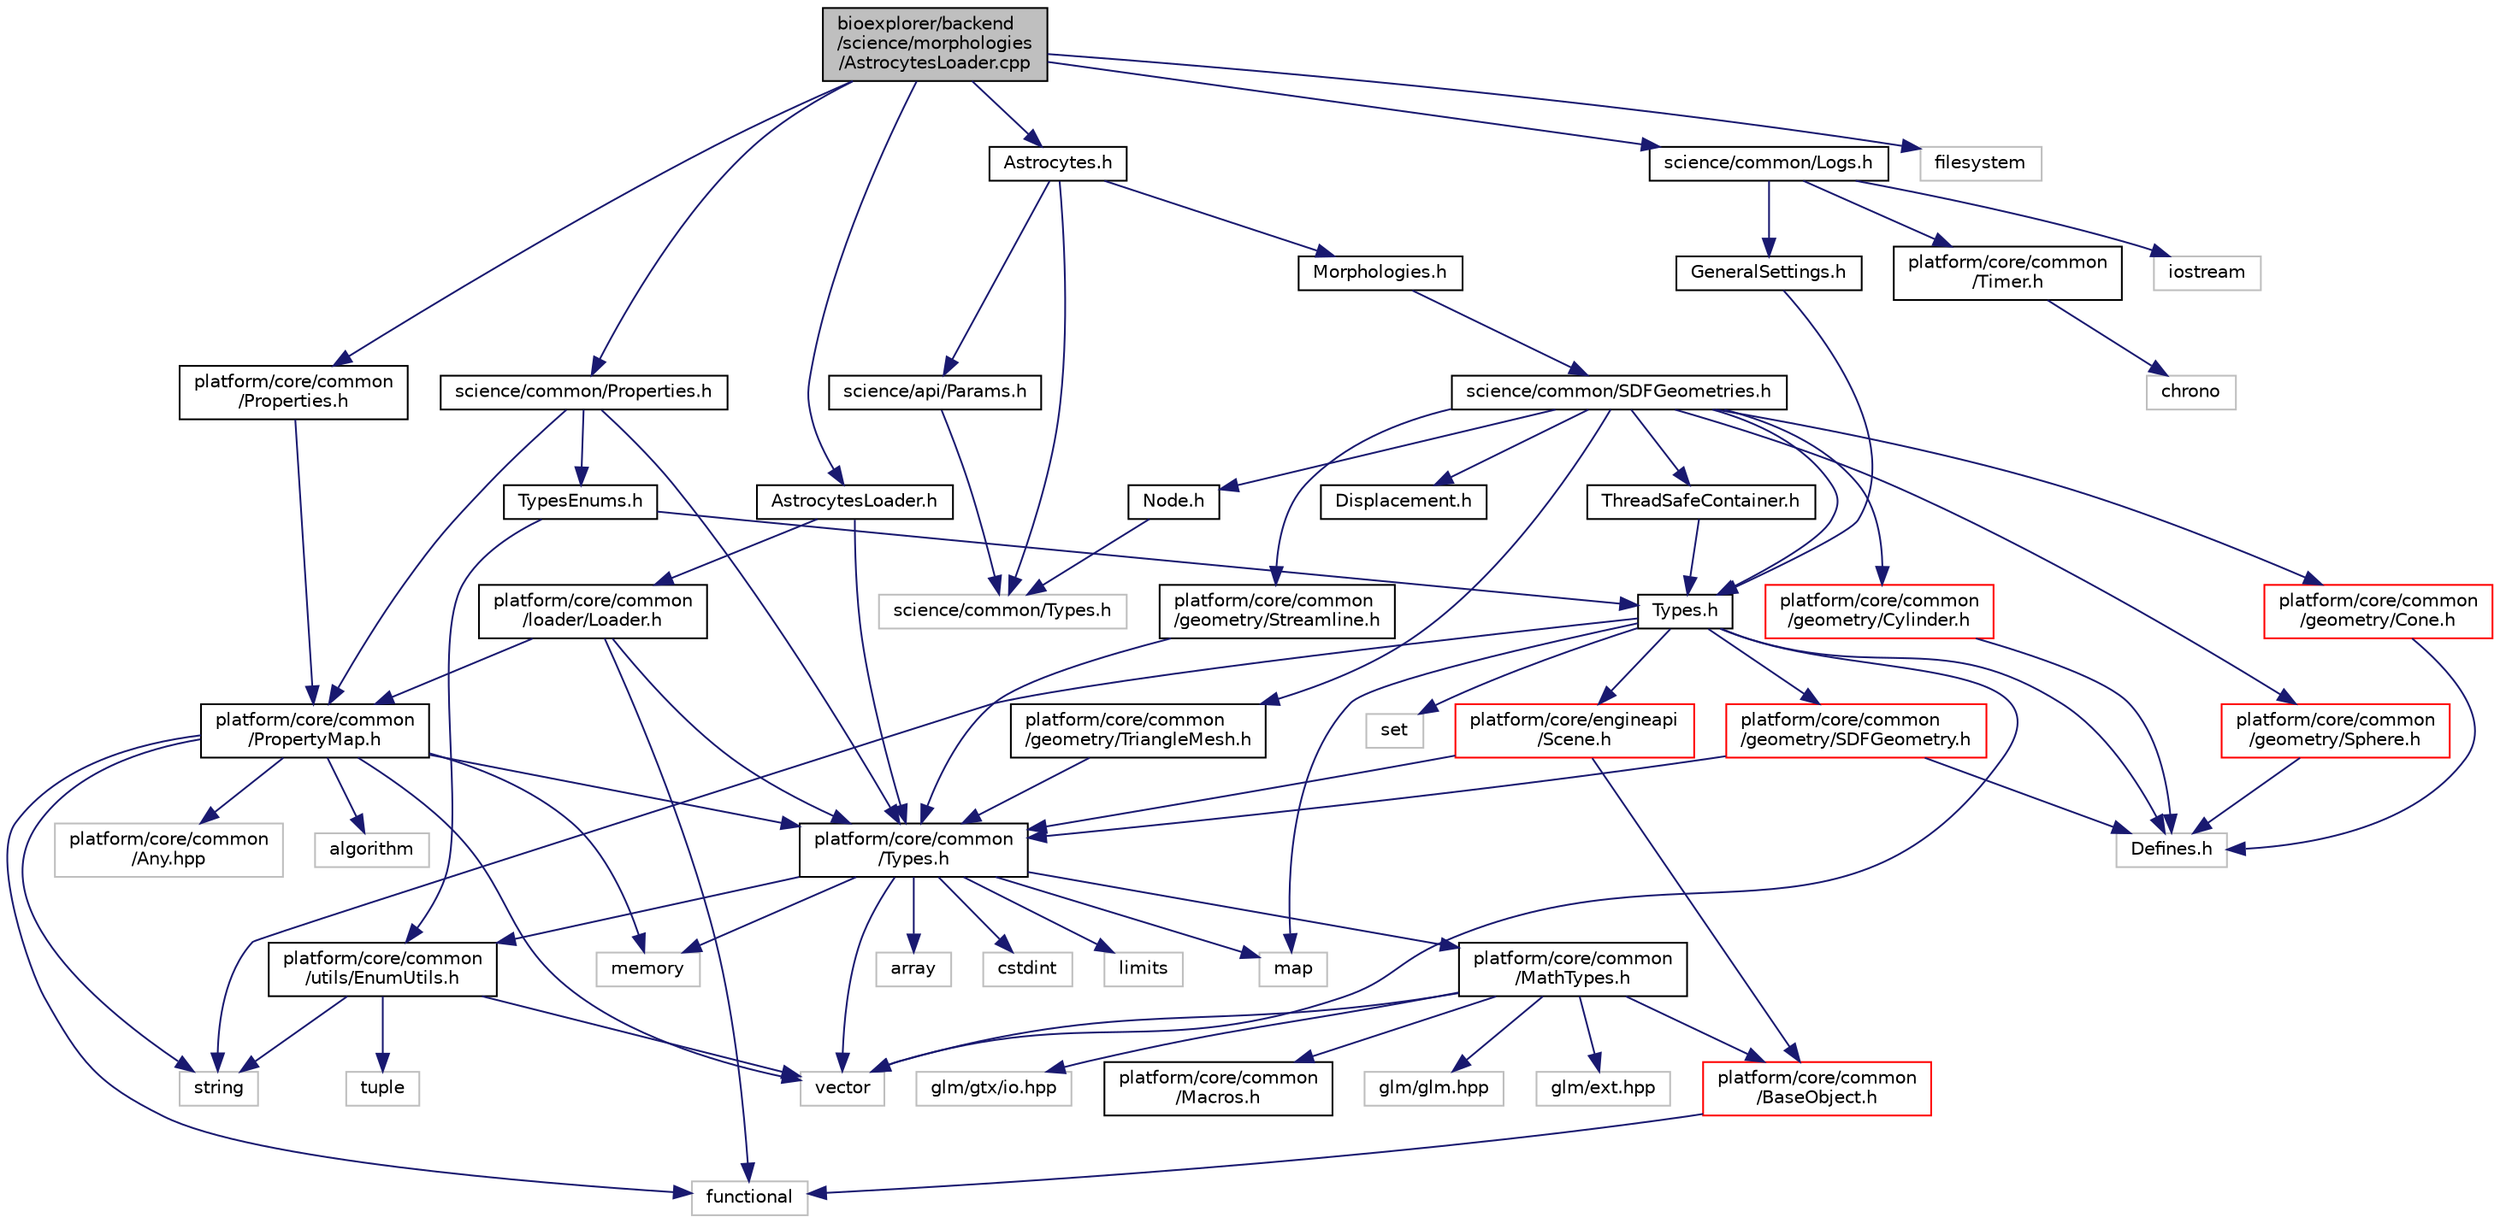 digraph "bioexplorer/backend/science/morphologies/AstrocytesLoader.cpp"
{
 // LATEX_PDF_SIZE
  edge [fontname="Helvetica",fontsize="10",labelfontname="Helvetica",labelfontsize="10"];
  node [fontname="Helvetica",fontsize="10",shape=record];
  Node1 [label="bioexplorer/backend\l/science/morphologies\l/AstrocytesLoader.cpp",height=0.2,width=0.4,color="black", fillcolor="grey75", style="filled", fontcolor="black",tooltip=" "];
  Node1 -> Node2 [color="midnightblue",fontsize="10",style="solid",fontname="Helvetica"];
  Node2 [label="AstrocytesLoader.h",height=0.2,width=0.4,color="black", fillcolor="white", style="filled",URL="$dc/db2/AstrocytesLoader_8h.html",tooltip=" "];
  Node2 -> Node3 [color="midnightblue",fontsize="10",style="solid",fontname="Helvetica"];
  Node3 [label="platform/core/common\l/Types.h",height=0.2,width=0.4,color="black", fillcolor="white", style="filled",URL="$de/d53/platform_2core_2common_2Types_8h.html",tooltip=" "];
  Node3 -> Node4 [color="midnightblue",fontsize="10",style="solid",fontname="Helvetica"];
  Node4 [label="platform/core/common\l/MathTypes.h",height=0.2,width=0.4,color="black", fillcolor="white", style="filled",URL="$d5/d55/MathTypes_8h.html",tooltip=" "];
  Node4 -> Node5 [color="midnightblue",fontsize="10",style="solid",fontname="Helvetica"];
  Node5 [label="glm/glm.hpp",height=0.2,width=0.4,color="grey75", fillcolor="white", style="filled",tooltip=" "];
  Node4 -> Node6 [color="midnightblue",fontsize="10",style="solid",fontname="Helvetica"];
  Node6 [label="glm/ext.hpp",height=0.2,width=0.4,color="grey75", fillcolor="white", style="filled",tooltip=" "];
  Node4 -> Node7 [color="midnightblue",fontsize="10",style="solid",fontname="Helvetica"];
  Node7 [label="glm/gtx/io.hpp",height=0.2,width=0.4,color="grey75", fillcolor="white", style="filled",tooltip=" "];
  Node4 -> Node8 [color="midnightblue",fontsize="10",style="solid",fontname="Helvetica"];
  Node8 [label="vector",height=0.2,width=0.4,color="grey75", fillcolor="white", style="filled",tooltip=" "];
  Node4 -> Node9 [color="midnightblue",fontsize="10",style="solid",fontname="Helvetica"];
  Node9 [label="platform/core/common\l/BaseObject.h",height=0.2,width=0.4,color="red", fillcolor="white", style="filled",URL="$d0/d3f/BaseObject_8h.html",tooltip=" "];
  Node9 -> Node12 [color="midnightblue",fontsize="10",style="solid",fontname="Helvetica"];
  Node12 [label="functional",height=0.2,width=0.4,color="grey75", fillcolor="white", style="filled",tooltip=" "];
  Node4 -> Node14 [color="midnightblue",fontsize="10",style="solid",fontname="Helvetica"];
  Node14 [label="platform/core/common\l/Macros.h",height=0.2,width=0.4,color="black", fillcolor="white", style="filled",URL="$df/d0a/Macros_8h.html",tooltip=" "];
  Node3 -> Node15 [color="midnightblue",fontsize="10",style="solid",fontname="Helvetica"];
  Node15 [label="platform/core/common\l/utils/EnumUtils.h",height=0.2,width=0.4,color="black", fillcolor="white", style="filled",URL="$d3/d34/EnumUtils_8h.html",tooltip=" "];
  Node15 -> Node16 [color="midnightblue",fontsize="10",style="solid",fontname="Helvetica"];
  Node16 [label="string",height=0.2,width=0.4,color="grey75", fillcolor="white", style="filled",tooltip=" "];
  Node15 -> Node17 [color="midnightblue",fontsize="10",style="solid",fontname="Helvetica"];
  Node17 [label="tuple",height=0.2,width=0.4,color="grey75", fillcolor="white", style="filled",tooltip=" "];
  Node15 -> Node8 [color="midnightblue",fontsize="10",style="solid",fontname="Helvetica"];
  Node3 -> Node18 [color="midnightblue",fontsize="10",style="solid",fontname="Helvetica"];
  Node18 [label="array",height=0.2,width=0.4,color="grey75", fillcolor="white", style="filled",tooltip=" "];
  Node3 -> Node19 [color="midnightblue",fontsize="10",style="solid",fontname="Helvetica"];
  Node19 [label="cstdint",height=0.2,width=0.4,color="grey75", fillcolor="white", style="filled",tooltip=" "];
  Node3 -> Node20 [color="midnightblue",fontsize="10",style="solid",fontname="Helvetica"];
  Node20 [label="limits",height=0.2,width=0.4,color="grey75", fillcolor="white", style="filled",tooltip=" "];
  Node3 -> Node21 [color="midnightblue",fontsize="10",style="solid",fontname="Helvetica"];
  Node21 [label="map",height=0.2,width=0.4,color="grey75", fillcolor="white", style="filled",tooltip=" "];
  Node3 -> Node22 [color="midnightblue",fontsize="10",style="solid",fontname="Helvetica"];
  Node22 [label="memory",height=0.2,width=0.4,color="grey75", fillcolor="white", style="filled",tooltip=" "];
  Node3 -> Node8 [color="midnightblue",fontsize="10",style="solid",fontname="Helvetica"];
  Node2 -> Node23 [color="midnightblue",fontsize="10",style="solid",fontname="Helvetica"];
  Node23 [label="platform/core/common\l/loader/Loader.h",height=0.2,width=0.4,color="black", fillcolor="white", style="filled",URL="$dc/d0b/Loader_8h.html",tooltip=" "];
  Node23 -> Node24 [color="midnightblue",fontsize="10",style="solid",fontname="Helvetica"];
  Node24 [label="platform/core/common\l/PropertyMap.h",height=0.2,width=0.4,color="black", fillcolor="white", style="filled",URL="$dc/d04/PropertyMap_8h.html",tooltip=" "];
  Node24 -> Node3 [color="midnightblue",fontsize="10",style="solid",fontname="Helvetica"];
  Node24 -> Node25 [color="midnightblue",fontsize="10",style="solid",fontname="Helvetica"];
  Node25 [label="platform/core/common\l/Any.hpp",height=0.2,width=0.4,color="grey75", fillcolor="white", style="filled",tooltip=" "];
  Node24 -> Node26 [color="midnightblue",fontsize="10",style="solid",fontname="Helvetica"];
  Node26 [label="algorithm",height=0.2,width=0.4,color="grey75", fillcolor="white", style="filled",tooltip=" "];
  Node24 -> Node12 [color="midnightblue",fontsize="10",style="solid",fontname="Helvetica"];
  Node24 -> Node22 [color="midnightblue",fontsize="10",style="solid",fontname="Helvetica"];
  Node24 -> Node16 [color="midnightblue",fontsize="10",style="solid",fontname="Helvetica"];
  Node24 -> Node8 [color="midnightblue",fontsize="10",style="solid",fontname="Helvetica"];
  Node23 -> Node3 [color="midnightblue",fontsize="10",style="solid",fontname="Helvetica"];
  Node23 -> Node12 [color="midnightblue",fontsize="10",style="solid",fontname="Helvetica"];
  Node1 -> Node27 [color="midnightblue",fontsize="10",style="solid",fontname="Helvetica"];
  Node27 [label="Astrocytes.h",height=0.2,width=0.4,color="black", fillcolor="white", style="filled",URL="$df/d88/Astrocytes_8h.html",tooltip=" "];
  Node27 -> Node28 [color="midnightblue",fontsize="10",style="solid",fontname="Helvetica"];
  Node28 [label="Morphologies.h",height=0.2,width=0.4,color="black", fillcolor="white", style="filled",URL="$d6/dab/Morphologies_8h.html",tooltip=" "];
  Node28 -> Node29 [color="midnightblue",fontsize="10",style="solid",fontname="Helvetica"];
  Node29 [label="science/common/SDFGeometries.h",height=0.2,width=0.4,color="black", fillcolor="white", style="filled",URL="$d4/d68/bioexplorer_2backend_2science_2common_2SDFGeometries_8h.html",tooltip=" "];
  Node29 -> Node30 [color="midnightblue",fontsize="10",style="solid",fontname="Helvetica"];
  Node30 [label="Displacement.h",height=0.2,width=0.4,color="black", fillcolor="white", style="filled",URL="$d6/d21/Displacement_8h.html",tooltip=" "];
  Node29 -> Node31 [color="midnightblue",fontsize="10",style="solid",fontname="Helvetica"];
  Node31 [label="Node.h",height=0.2,width=0.4,color="black", fillcolor="white", style="filled",URL="$db/d92/Node_8h.html",tooltip=" "];
  Node31 -> Node32 [color="midnightblue",fontsize="10",style="solid",fontname="Helvetica"];
  Node32 [label="science/common/Types.h",height=0.2,width=0.4,color="grey75", fillcolor="white", style="filled",tooltip=" "];
  Node29 -> Node33 [color="midnightblue",fontsize="10",style="solid",fontname="Helvetica"];
  Node33 [label="ThreadSafeContainer.h",height=0.2,width=0.4,color="black", fillcolor="white", style="filled",URL="$dd/d8f/ThreadSafeContainer_8h.html",tooltip=" "];
  Node33 -> Node34 [color="midnightblue",fontsize="10",style="solid",fontname="Helvetica"];
  Node34 [label="Types.h",height=0.2,width=0.4,color="black", fillcolor="white", style="filled",URL="$d1/d29/bioexplorer_2backend_2science_2common_2Types_8h.html",tooltip=" "];
  Node34 -> Node35 [color="midnightblue",fontsize="10",style="solid",fontname="Helvetica"];
  Node35 [label="Defines.h",height=0.2,width=0.4,color="grey75", fillcolor="white", style="filled",tooltip=" "];
  Node34 -> Node36 [color="midnightblue",fontsize="10",style="solid",fontname="Helvetica"];
  Node36 [label="platform/core/common\l/geometry/SDFGeometry.h",height=0.2,width=0.4,color="red", fillcolor="white", style="filled",URL="$d2/df3/SDFGeometry_8h.html",tooltip=" "];
  Node36 -> Node3 [color="midnightblue",fontsize="10",style="solid",fontname="Helvetica"];
  Node36 -> Node35 [color="midnightblue",fontsize="10",style="solid",fontname="Helvetica"];
  Node34 -> Node38 [color="midnightblue",fontsize="10",style="solid",fontname="Helvetica"];
  Node38 [label="platform/core/engineapi\l/Scene.h",height=0.2,width=0.4,color="red", fillcolor="white", style="filled",URL="$d5/d2d/Scene_8h.html",tooltip=" "];
  Node38 -> Node9 [color="midnightblue",fontsize="10",style="solid",fontname="Helvetica"];
  Node38 -> Node3 [color="midnightblue",fontsize="10",style="solid",fontname="Helvetica"];
  Node34 -> Node21 [color="midnightblue",fontsize="10",style="solid",fontname="Helvetica"];
  Node34 -> Node41 [color="midnightblue",fontsize="10",style="solid",fontname="Helvetica"];
  Node41 [label="set",height=0.2,width=0.4,color="grey75", fillcolor="white", style="filled",tooltip=" "];
  Node34 -> Node16 [color="midnightblue",fontsize="10",style="solid",fontname="Helvetica"];
  Node34 -> Node8 [color="midnightblue",fontsize="10",style="solid",fontname="Helvetica"];
  Node29 -> Node34 [color="midnightblue",fontsize="10",style="solid",fontname="Helvetica"];
  Node29 -> Node45 [color="midnightblue",fontsize="10",style="solid",fontname="Helvetica"];
  Node45 [label="platform/core/common\l/geometry/Cone.h",height=0.2,width=0.4,color="red", fillcolor="white", style="filled",URL="$d1/d9b/Cone_8h.html",tooltip=" "];
  Node45 -> Node35 [color="midnightblue",fontsize="10",style="solid",fontname="Helvetica"];
  Node29 -> Node46 [color="midnightblue",fontsize="10",style="solid",fontname="Helvetica"];
  Node46 [label="platform/core/common\l/geometry/Cylinder.h",height=0.2,width=0.4,color="red", fillcolor="white", style="filled",URL="$d9/d0a/Cylinder_8h.html",tooltip=" "];
  Node46 -> Node35 [color="midnightblue",fontsize="10",style="solid",fontname="Helvetica"];
  Node29 -> Node47 [color="midnightblue",fontsize="10",style="solid",fontname="Helvetica"];
  Node47 [label="platform/core/common\l/geometry/Sphere.h",height=0.2,width=0.4,color="red", fillcolor="white", style="filled",URL="$d3/dca/Sphere_8h.html",tooltip=" "];
  Node47 -> Node35 [color="midnightblue",fontsize="10",style="solid",fontname="Helvetica"];
  Node29 -> Node48 [color="midnightblue",fontsize="10",style="solid",fontname="Helvetica"];
  Node48 [label="platform/core/common\l/geometry/Streamline.h",height=0.2,width=0.4,color="black", fillcolor="white", style="filled",URL="$dd/dec/Streamline_8h.html",tooltip=" "];
  Node48 -> Node3 [color="midnightblue",fontsize="10",style="solid",fontname="Helvetica"];
  Node29 -> Node49 [color="midnightblue",fontsize="10",style="solid",fontname="Helvetica"];
  Node49 [label="platform/core/common\l/geometry/TriangleMesh.h",height=0.2,width=0.4,color="black", fillcolor="white", style="filled",URL="$df/dfa/TriangleMesh_8h.html",tooltip=" "];
  Node49 -> Node3 [color="midnightblue",fontsize="10",style="solid",fontname="Helvetica"];
  Node27 -> Node50 [color="midnightblue",fontsize="10",style="solid",fontname="Helvetica"];
  Node50 [label="science/api/Params.h",height=0.2,width=0.4,color="black", fillcolor="white", style="filled",URL="$d9/d64/science_2api_2Params_8h.html",tooltip=" "];
  Node50 -> Node32 [color="midnightblue",fontsize="10",style="solid",fontname="Helvetica"];
  Node27 -> Node32 [color="midnightblue",fontsize="10",style="solid",fontname="Helvetica"];
  Node1 -> Node51 [color="midnightblue",fontsize="10",style="solid",fontname="Helvetica"];
  Node51 [label="science/common/Logs.h",height=0.2,width=0.4,color="black", fillcolor="white", style="filled",URL="$d8/d04/bioexplorer_2backend_2science_2common_2Logs_8h.html",tooltip=" "];
  Node51 -> Node52 [color="midnightblue",fontsize="10",style="solid",fontname="Helvetica"];
  Node52 [label="GeneralSettings.h",height=0.2,width=0.4,color="black", fillcolor="white", style="filled",URL="$df/df6/GeneralSettings_8h.html",tooltip=" "];
  Node52 -> Node34 [color="midnightblue",fontsize="10",style="solid",fontname="Helvetica"];
  Node51 -> Node53 [color="midnightblue",fontsize="10",style="solid",fontname="Helvetica"];
  Node53 [label="platform/core/common\l/Timer.h",height=0.2,width=0.4,color="black", fillcolor="white", style="filled",URL="$dd/d27/Timer_8h.html",tooltip=" "];
  Node53 -> Node54 [color="midnightblue",fontsize="10",style="solid",fontname="Helvetica"];
  Node54 [label="chrono",height=0.2,width=0.4,color="grey75", fillcolor="white", style="filled",tooltip=" "];
  Node51 -> Node55 [color="midnightblue",fontsize="10",style="solid",fontname="Helvetica"];
  Node55 [label="iostream",height=0.2,width=0.4,color="grey75", fillcolor="white", style="filled",tooltip=" "];
  Node1 -> Node56 [color="midnightblue",fontsize="10",style="solid",fontname="Helvetica"];
  Node56 [label="science/common/Properties.h",height=0.2,width=0.4,color="black", fillcolor="white", style="filled",URL="$d1/dc0/bioexplorer_2backend_2science_2common_2Properties_8h.html",tooltip=" "];
  Node56 -> Node57 [color="midnightblue",fontsize="10",style="solid",fontname="Helvetica"];
  Node57 [label="TypesEnums.h",height=0.2,width=0.4,color="black", fillcolor="white", style="filled",URL="$d0/d1f/TypesEnums_8h.html",tooltip=" "];
  Node57 -> Node34 [color="midnightblue",fontsize="10",style="solid",fontname="Helvetica"];
  Node57 -> Node15 [color="midnightblue",fontsize="10",style="solid",fontname="Helvetica"];
  Node56 -> Node24 [color="midnightblue",fontsize="10",style="solid",fontname="Helvetica"];
  Node56 -> Node3 [color="midnightblue",fontsize="10",style="solid",fontname="Helvetica"];
  Node1 -> Node58 [color="midnightblue",fontsize="10",style="solid",fontname="Helvetica"];
  Node58 [label="platform/core/common\l/Properties.h",height=0.2,width=0.4,color="black", fillcolor="white", style="filled",URL="$db/db2/platform_2core_2common_2Properties_8h.html",tooltip=" "];
  Node58 -> Node24 [color="midnightblue",fontsize="10",style="solid",fontname="Helvetica"];
  Node1 -> Node59 [color="midnightblue",fontsize="10",style="solid",fontname="Helvetica"];
  Node59 [label="filesystem",height=0.2,width=0.4,color="grey75", fillcolor="white", style="filled",tooltip=" "];
}
